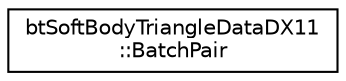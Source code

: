 digraph "Graphical Class Hierarchy"
{
  edge [fontname="Helvetica",fontsize="10",labelfontname="Helvetica",labelfontsize="10"];
  node [fontname="Helvetica",fontsize="10",shape=record];
  rankdir="LR";
  Node1 [label="btSoftBodyTriangleDataDX11\l::BatchPair",height=0.2,width=0.4,color="black", fillcolor="white", style="filled",URL="$structbt_soft_body_triangle_data_d_x11_1_1_batch_pair.html"];
}
